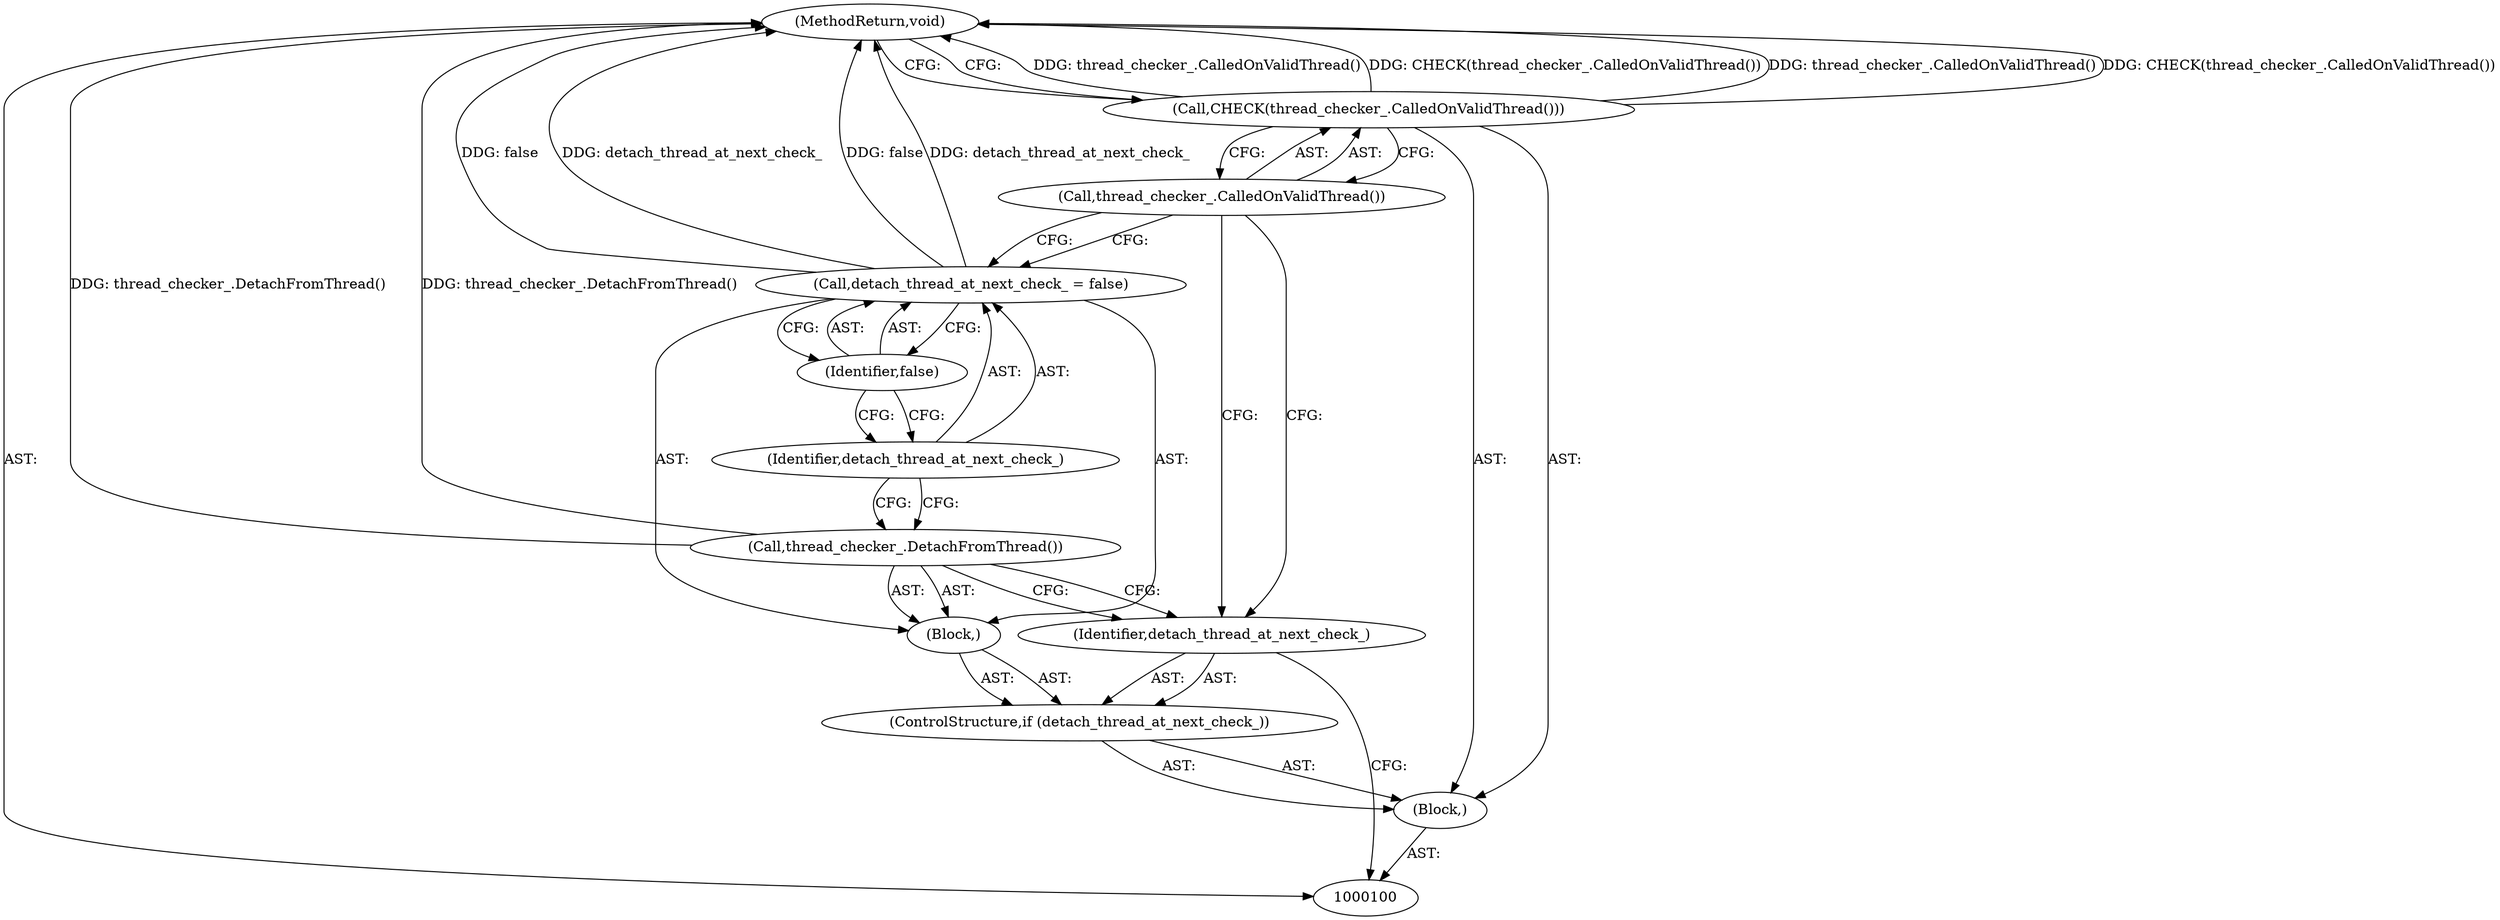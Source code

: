 digraph "1_Chrome_78d89fe556cb5dabbc47b4967cdf55e607e29580_2" {
"1000111" [label="(MethodReturn,void)"];
"1000101" [label="(Block,)"];
"1000102" [label="(ControlStructure,if (detach_thread_at_next_check_))"];
"1000104" [label="(Block,)"];
"1000103" [label="(Identifier,detach_thread_at_next_check_)"];
"1000105" [label="(Call,thread_checker_.DetachFromThread())"];
"1000108" [label="(Identifier,false)"];
"1000106" [label="(Call,detach_thread_at_next_check_ = false)"];
"1000107" [label="(Identifier,detach_thread_at_next_check_)"];
"1000109" [label="(Call,CHECK(thread_checker_.CalledOnValidThread()))"];
"1000110" [label="(Call,thread_checker_.CalledOnValidThread())"];
"1000111" -> "1000100"  [label="AST: "];
"1000111" -> "1000109"  [label="CFG: "];
"1000106" -> "1000111"  [label="DDG: false"];
"1000106" -> "1000111"  [label="DDG: detach_thread_at_next_check_"];
"1000105" -> "1000111"  [label="DDG: thread_checker_.DetachFromThread()"];
"1000109" -> "1000111"  [label="DDG: thread_checker_.CalledOnValidThread()"];
"1000109" -> "1000111"  [label="DDG: CHECK(thread_checker_.CalledOnValidThread())"];
"1000101" -> "1000100"  [label="AST: "];
"1000102" -> "1000101"  [label="AST: "];
"1000109" -> "1000101"  [label="AST: "];
"1000102" -> "1000101"  [label="AST: "];
"1000103" -> "1000102"  [label="AST: "];
"1000104" -> "1000102"  [label="AST: "];
"1000104" -> "1000102"  [label="AST: "];
"1000105" -> "1000104"  [label="AST: "];
"1000106" -> "1000104"  [label="AST: "];
"1000103" -> "1000102"  [label="AST: "];
"1000103" -> "1000100"  [label="CFG: "];
"1000105" -> "1000103"  [label="CFG: "];
"1000110" -> "1000103"  [label="CFG: "];
"1000105" -> "1000104"  [label="AST: "];
"1000105" -> "1000103"  [label="CFG: "];
"1000107" -> "1000105"  [label="CFG: "];
"1000105" -> "1000111"  [label="DDG: thread_checker_.DetachFromThread()"];
"1000108" -> "1000106"  [label="AST: "];
"1000108" -> "1000107"  [label="CFG: "];
"1000106" -> "1000108"  [label="CFG: "];
"1000106" -> "1000104"  [label="AST: "];
"1000106" -> "1000108"  [label="CFG: "];
"1000107" -> "1000106"  [label="AST: "];
"1000108" -> "1000106"  [label="AST: "];
"1000110" -> "1000106"  [label="CFG: "];
"1000106" -> "1000111"  [label="DDG: false"];
"1000106" -> "1000111"  [label="DDG: detach_thread_at_next_check_"];
"1000107" -> "1000106"  [label="AST: "];
"1000107" -> "1000105"  [label="CFG: "];
"1000108" -> "1000107"  [label="CFG: "];
"1000109" -> "1000101"  [label="AST: "];
"1000109" -> "1000110"  [label="CFG: "];
"1000110" -> "1000109"  [label="AST: "];
"1000111" -> "1000109"  [label="CFG: "];
"1000109" -> "1000111"  [label="DDG: thread_checker_.CalledOnValidThread()"];
"1000109" -> "1000111"  [label="DDG: CHECK(thread_checker_.CalledOnValidThread())"];
"1000110" -> "1000109"  [label="AST: "];
"1000110" -> "1000106"  [label="CFG: "];
"1000110" -> "1000103"  [label="CFG: "];
"1000109" -> "1000110"  [label="CFG: "];
}
